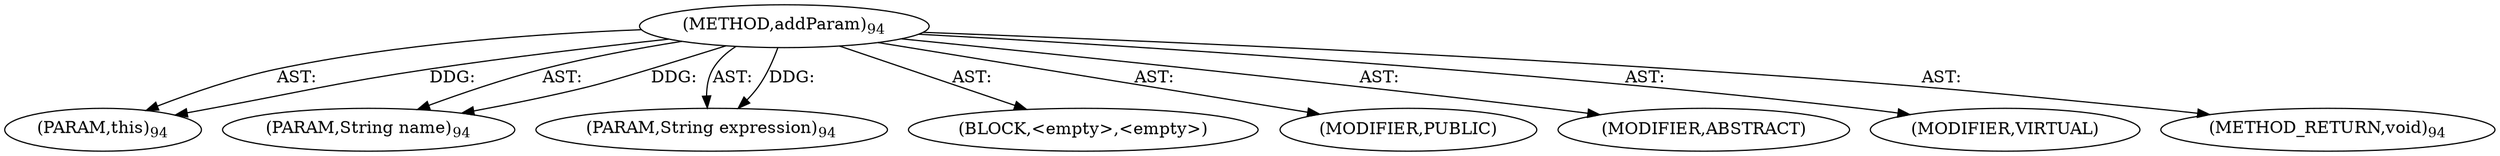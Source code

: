 digraph "addParam" {  
"111669149697" [label = <(METHOD,addParam)<SUB>94</SUB>> ]
"115964116994" [label = <(PARAM,this)<SUB>94</SUB>> ]
"115964116995" [label = <(PARAM,String name)<SUB>94</SUB>> ]
"115964116996" [label = <(PARAM,String expression)<SUB>94</SUB>> ]
"25769803777" [label = <(BLOCK,&lt;empty&gt;,&lt;empty&gt;)> ]
"133143986181" [label = <(MODIFIER,PUBLIC)> ]
"133143986182" [label = <(MODIFIER,ABSTRACT)> ]
"133143986183" [label = <(MODIFIER,VIRTUAL)> ]
"128849018881" [label = <(METHOD_RETURN,void)<SUB>94</SUB>> ]
  "111669149697" -> "115964116994"  [ label = "AST: "] 
  "111669149697" -> "115964116995"  [ label = "AST: "] 
  "111669149697" -> "115964116996"  [ label = "AST: "] 
  "111669149697" -> "25769803777"  [ label = "AST: "] 
  "111669149697" -> "133143986181"  [ label = "AST: "] 
  "111669149697" -> "133143986182"  [ label = "AST: "] 
  "111669149697" -> "133143986183"  [ label = "AST: "] 
  "111669149697" -> "128849018881"  [ label = "AST: "] 
  "111669149697" -> "115964116994"  [ label = "DDG: "] 
  "111669149697" -> "115964116995"  [ label = "DDG: "] 
  "111669149697" -> "115964116996"  [ label = "DDG: "] 
}
